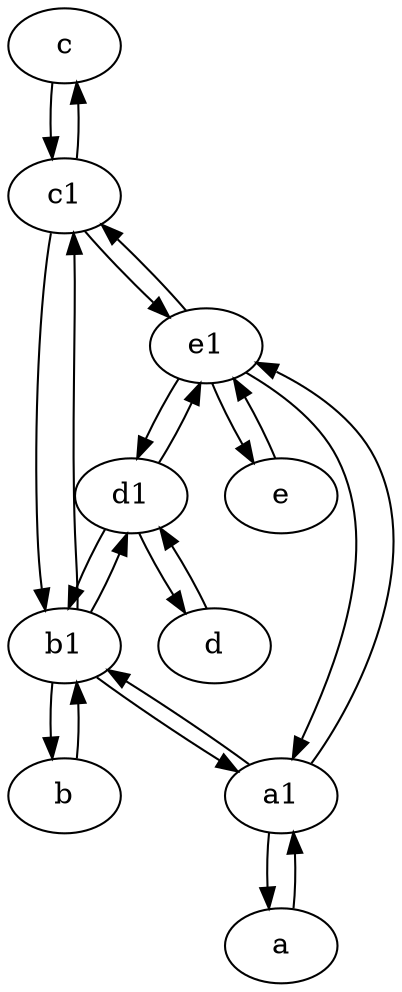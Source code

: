 digraph  {
	c [pos="20,10!"];
	b1 [pos="45,20!"];
	d1 [pos="25,30!"];
	a [pos="40,10!"];
	e1 [pos="25,45!"];
	e [pos="30,50!"];
	b [pos="50,20!"];
	c1 [pos="30,15!"];
	a1 [pos="40,15!"];
	d [pos="20,30!"];
	a1 -> b1;
	a1 -> a;
	c1 -> e1;
	d -> d1;
	d1 -> d;
	c -> c1;
	e1 -> c1;
	e1 -> d1;
	a -> a1;
	d1 -> e1;
	d1 -> b1;
	c1 -> b1;
	c1 -> c;
	a1 -> e1;
	b1 -> b;
	b -> b1;
	b1 -> c1;
	e1 -> e;
	e -> e1;
	b1 -> a1;
	e1 -> a1;
	b1 -> d1;

	}